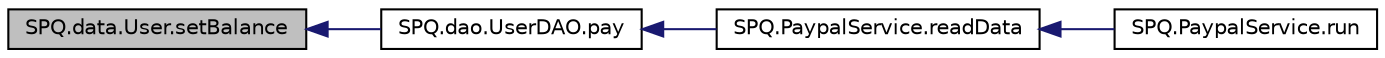 digraph "SPQ.data.User.setBalance"
{
  edge [fontname="Helvetica",fontsize="10",labelfontname="Helvetica",labelfontsize="10"];
  node [fontname="Helvetica",fontsize="10",shape=record];
  rankdir="LR";
  Node149 [label="SPQ.data.User.setBalance",height=0.2,width=0.4,color="black", fillcolor="grey75", style="filled", fontcolor="black"];
  Node149 -> Node150 [dir="back",color="midnightblue",fontsize="10",style="solid"];
  Node150 [label="SPQ.dao.UserDAO.pay",height=0.2,width=0.4,color="black", fillcolor="white", style="filled",URL="$class_s_p_q_1_1dao_1_1_user_d_a_o.html#a8223c677b1ae55147860ea533be434a7"];
  Node150 -> Node151 [dir="back",color="midnightblue",fontsize="10",style="solid"];
  Node151 [label="SPQ.PaypalService.readData",height=0.2,width=0.4,color="black", fillcolor="white", style="filled",URL="$class_s_p_q_1_1_paypal_service.html#aae478af6069bf1ffa928b09f2a91328d"];
  Node151 -> Node152 [dir="back",color="midnightblue",fontsize="10",style="solid"];
  Node152 [label="SPQ.PaypalService.run",height=0.2,width=0.4,color="black", fillcolor="white", style="filled",URL="$class_s_p_q_1_1_paypal_service.html#a05e65efee1bcfa26a215ea48b7c8696a"];
}
